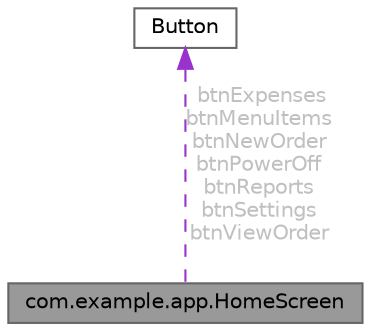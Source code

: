 digraph "com.example.app.HomeScreen"
{
 // LATEX_PDF_SIZE
  bgcolor="transparent";
  edge [fontname=Helvetica,fontsize=10,labelfontname=Helvetica,labelfontsize=10];
  node [fontname=Helvetica,fontsize=10,shape=box,height=0.2,width=0.4];
  Node1 [id="Node000001",label="com.example.app.HomeScreen",height=0.2,width=0.4,color="gray40", fillcolor="grey60", style="filled", fontcolor="black",tooltip=" "];
  Node2 -> Node1 [id="edge3_Node000001_Node000002",dir="back",color="darkorchid3",style="dashed",tooltip=" ",label=" btnExpenses\nbtnMenuItems\nbtnNewOrder\nbtnPowerOff\nbtnReports\nbtnSettings\nbtnViewOrder",fontcolor="grey" ];
  Node2 [id="Node000002",label="Button",height=0.2,width=0.4,color="gray40", fillcolor="white", style="filled",tooltip=" "];
}
